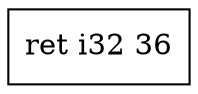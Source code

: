 digraph "CDFG for'main' function" {
	Node0x5600b04f65e8[shape=record, label="  ret i32 36"]
edge [color=red]
}
